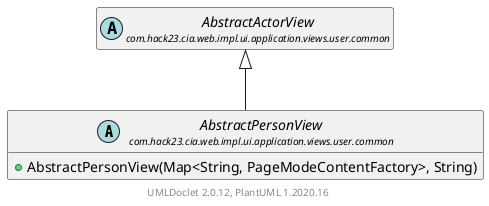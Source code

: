 @startuml
    set namespaceSeparator none
    hide empty fields
    hide empty methods

    abstract class "<size:14>AbstractPersonView\n<size:10>com.hack23.cia.web.impl.ui.application.views.user.common" as com.hack23.cia.web.impl.ui.application.views.user.common.AbstractPersonView [[AbstractPersonView.html]] {
        +AbstractPersonView(Map<String, PageModeContentFactory>, String)
    }

    abstract class "<size:14>AbstractActorView\n<size:10>com.hack23.cia.web.impl.ui.application.views.user.common" as com.hack23.cia.web.impl.ui.application.views.user.common.AbstractActorView [[AbstractActorView.html]]

    com.hack23.cia.web.impl.ui.application.views.user.common.AbstractActorView <|-- com.hack23.cia.web.impl.ui.application.views.user.common.AbstractPersonView

    center footer UMLDoclet 2.0.12, PlantUML 1.2020.16
@enduml
